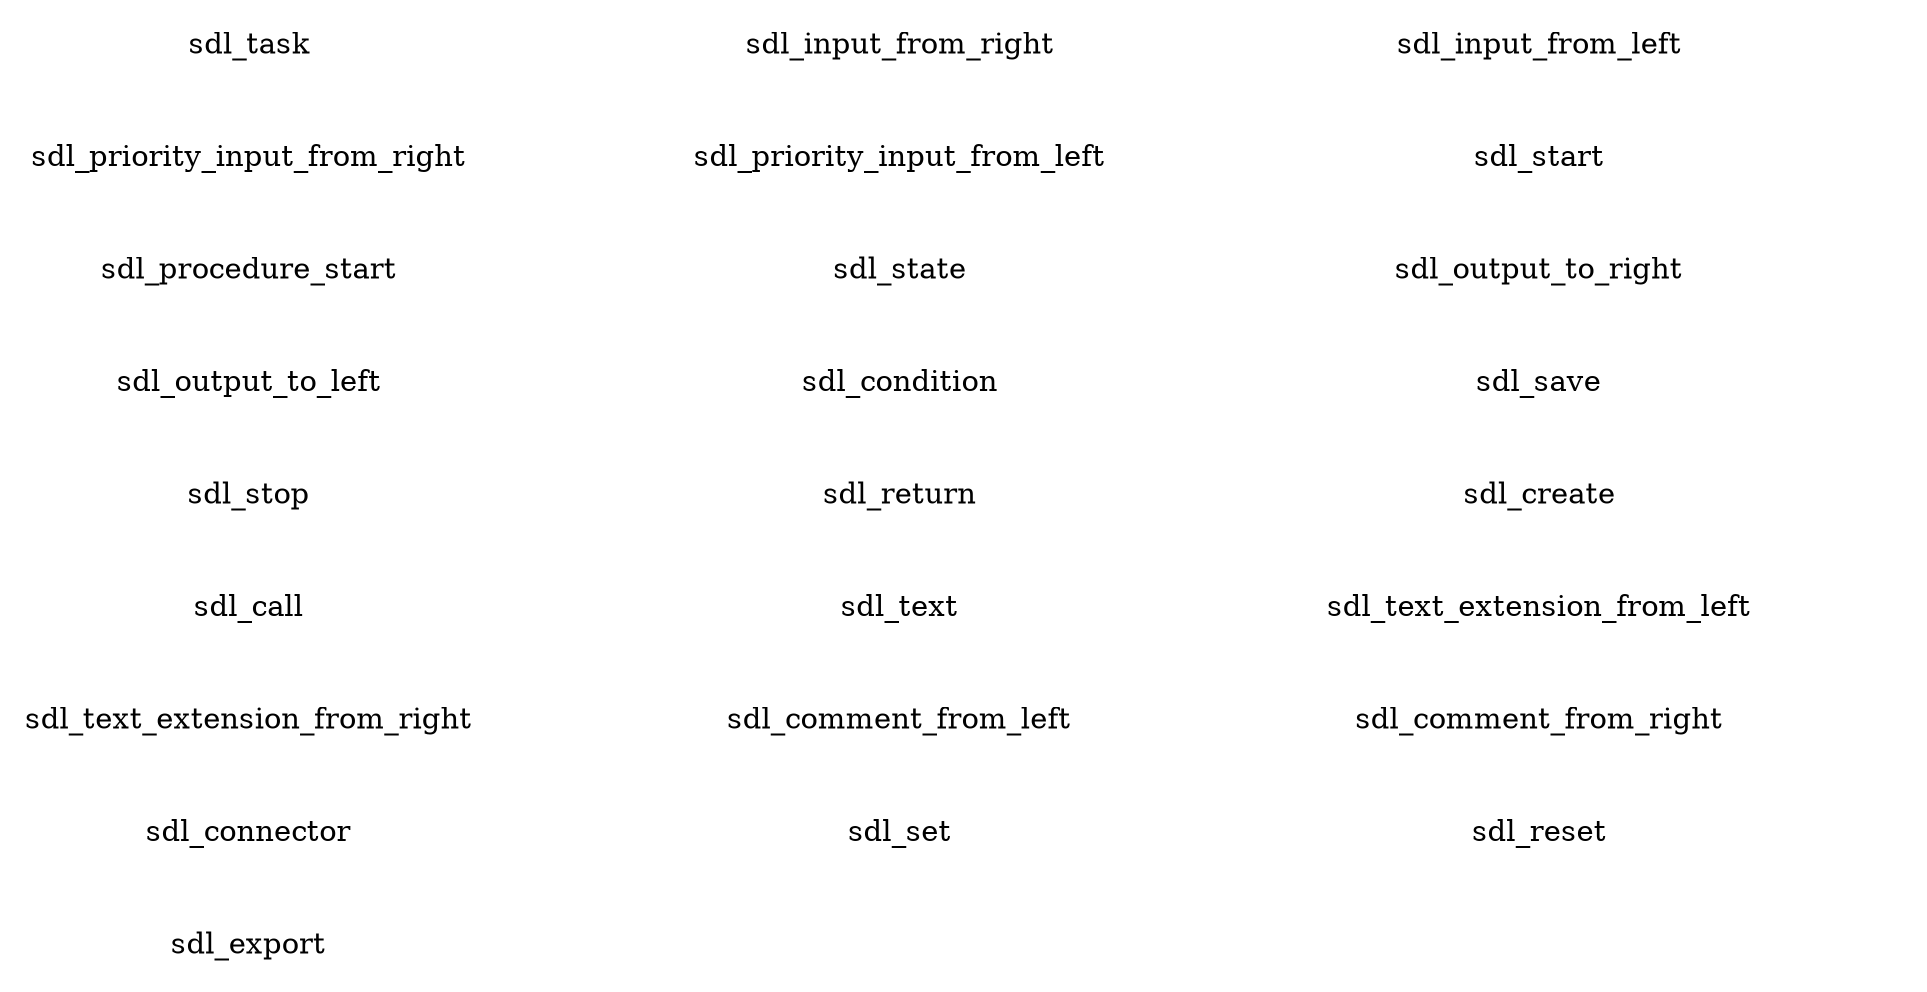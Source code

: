 digraph test
{
    ranksep=0.25 
    rankdir=LR 
    edge [style=invis]
    node [peripheries=0]

/* row nine */
    sdl_export [shape=none]
    sdl_export2 [shape=sdl_export, label=""]
    sdl_export -> sdl_export2;
/* row eight */
    sdl_connector [shape=none]
    sdl_connector2 [shape=sdl_connector, label=""]
    sdl_set [shape=none]
    sdl_set2 [shape=sdl_set, label=""]
    sdl_reset [shape=none]
    sdl_reset2 [shape=sdl_reset, label=""]
    sdl_connector -> sdl_connector2 ->
    sdl_set -> sdl_set2 ->
    sdl_reset -> sdl_reset2
/* row seven */
    sdl_text_extension_from_right [shape=none]
    sdl_text_extension_from_right2 [shape=sdl_text_extension_from_right, label=""]
    sdl_comment_from_left [shape=none]
    sdl_comment_from_left2 [shape=sdl_comment_from_left, style=dashed, label=""]
    sdl_comment_from_right [shape=none]
    sdl_comment_from_right2 [shape=sdl_comment_from_right, style=dashed, label=""]
    sdl_text_extension_from_right -> sdl_text_extension_from_right2 ->
    sdl_comment_from_left -> sdl_comment_from_left2 ->
    sdl_comment_from_right -> sdl_comment_from_right2

/* row six */
    sdl_call [shape=none]
    sdl_call2 [shape=sdl_call, label=""]
    sdl_text [shape=none]
    sdl_text2 [shape=sdl_text, label=""]
    sdl_text_extension_from_left [shape=none]
    sdl_text_extension_from_left2 [shape=sdl_text_extension_from_left, label=""]
    sdl_call -> sdl_call2 ->
    sdl_text -> sdl_text2 ->
    sdl_text_extension_from_left -> sdl_text_extension_from_left2

/* row five */
    sdl_stop [shape=none]
    sdl_stop2 [shape=sdl_stop, label=""]
    sdl_return [shape=none]
    sdl_return2 [shape=sdl_return, label=""]
    sdl_create [shape=none]
    sdl_create2 [shape=sdl_create, label=""]
    sdl_stop -> sdl_stop2 ->
    sdl_return -> sdl_return2 ->
    sdl_create -> sdl_create2


/* row four */
    sdl_output_to_left [shape=none]
    sdl_output_to_left2 [shape=sdl_output_to_left, label=""]
    sdl_condition [shape=none]
    sdl_condition2 [shape=sdl_condition, label=""]
    sdl_save [shape=none]
    sdl_save2 [shape=sdl_save, label=""]
    sdl_output_to_left -> sdl_output_to_left2 ->
    sdl_condition -> sdl_condition2 ->
    sdl_save -> sdl_save2

/* row three */
    sdl_procedure_start [shape=none]
    sdl_procedure_start2 [shape=sdl_procedure_start, label=""]
    sdl_state [shape=none]
    sdl_state2 [shape=sdl_state, label=""]
    sdl_output_to_right [shape=none]
    sdl_output_to_right2 [shape=sdl_output_to_right, label=""]
    sdl_procedure_start -> sdl_procedure_start2 ->
    sdl_state -> sdl_state2 ->
    sdl_output_to_right -> sdl_output_to_right2

/* row two */
    sdl_priority_input_from_right [shape=none]
    sdl_priority_input_from_right2 [shape=sdl_priority_input_from_right, label=""]
    sdl_priority_input_from_left [shape=none]
    sdl_priority_input_from_left2 [shape=sdl_priority_input_from_left, label=""]
    sdl_start [shape=none]
    sdl_start2 [shape=sdl_start, label=""]
    sdl_priority_input_from_right -> sdl_priority_input_from_right2 ->
    sdl_priority_input_from_left -> sdl_priority_input_from_left2 ->
    sdl_start -> sdl_start2;

/* row one */
    sdl_task [shape=none]
    sdl_task2 [shape=sdl_task, label=""]
    sdl_input_from_right [shape=none]
    sdl_input_from_right2 [shape=sdl_input_from_right, label=""]
    sdl_input_from_left [shape=none]
    sdl_input_from_left2 [shape=sdl_input_from_left, label=""]
    sdl_task -> sdl_task2 -> 
    sdl_input_from_right -> sdl_input_from_right2 ->
    sdl_input_from_left -> sdl_input_from_left2

}
